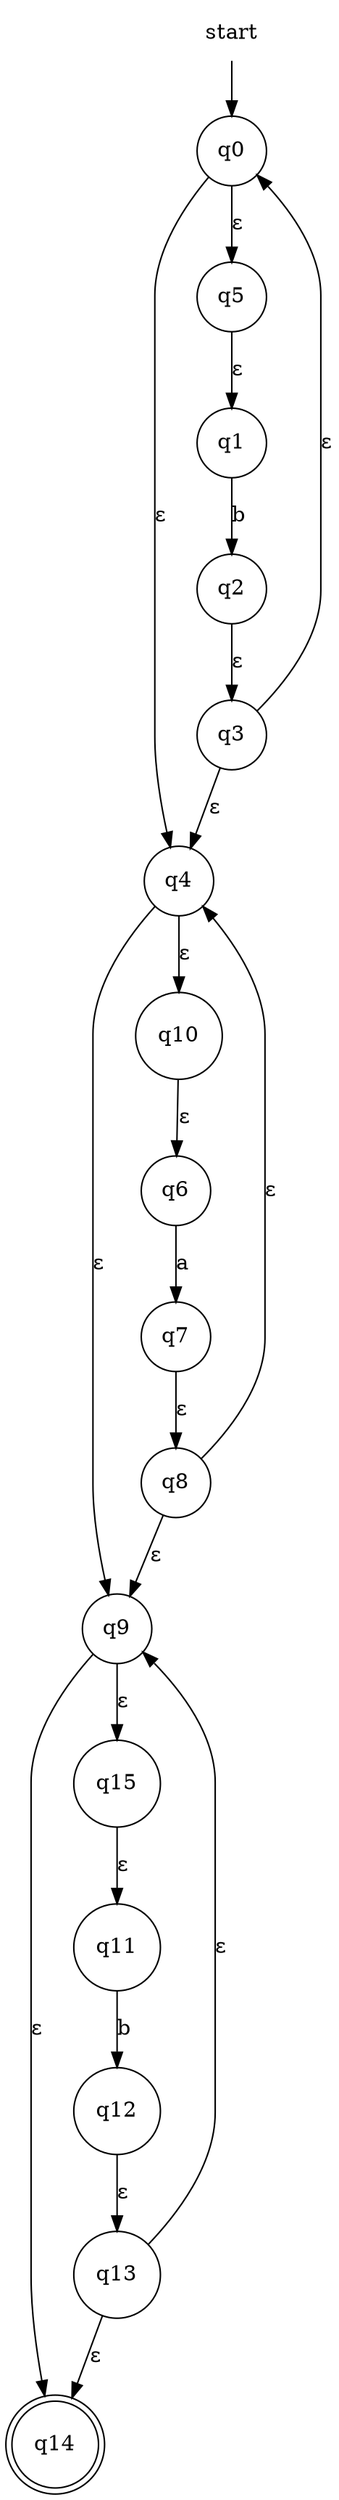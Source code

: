 digraph automaton {
    node [shape=none]; start;
    node [shape=doublecircle]; "q14";
    node [shape=circle];
    start -> "q0";
    "q0" -> "q4" [label="&epsilon;"];
    "q0" -> "q5" [label="&epsilon;"];
    "q1" -> "q2" [label="b"];
    "q2" -> "q3" [label="&epsilon;"];
    "q3" -> "q0" [label="&epsilon;"];
    "q3" -> "q4" [label="&epsilon;"];
    "q4" -> "q9" [label="&epsilon;"];
    "q4" -> "q10" [label="&epsilon;"];
    "q5" -> "q1" [label="&epsilon;"];
    "q6" -> "q7" [label="a"];
    "q7" -> "q8" [label="&epsilon;"];
    "q8" -> "q4" [label="&epsilon;"];
    "q8" -> "q9" [label="&epsilon;"];
    "q9" -> "q14" [label="&epsilon;"];
    "q9" -> "q15" [label="&epsilon;"];
    "q10" -> "q6" [label="&epsilon;"];
    "q11" -> "q12" [label="b"];
    "q12" -> "q13" [label="&epsilon;"];
    "q13" -> "q9" [label="&epsilon;"];
    "q13" -> "q14" [label="&epsilon;"];
    "q15" -> "q11" [label="&epsilon;"];
}
